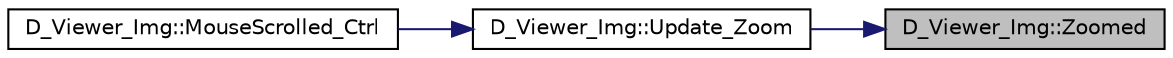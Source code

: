 digraph "D_Viewer_Img::Zoomed"
{
 // LATEX_PDF_SIZE
  edge [fontname="Helvetica",fontsize="10",labelfontname="Helvetica",labelfontsize="10"];
  node [fontname="Helvetica",fontsize="10",shape=record];
  rankdir="RL";
  Node1 [label="D_Viewer_Img::Zoomed",height=0.2,width=0.4,color="black", fillcolor="grey75", style="filled", fontcolor="black",tooltip=" "];
  Node1 -> Node2 [dir="back",color="midnightblue",fontsize="10",style="solid",fontname="Helvetica"];
  Node2 [label="D_Viewer_Img::Update_Zoom",height=0.2,width=0.4,color="black", fillcolor="white", style="filled",URL="$class_d___viewer___img.html#a009ab9541f3892be1f75bb85720beef6",tooltip=" "];
  Node2 -> Node3 [dir="back",color="midnightblue",fontsize="10",style="solid",fontname="Helvetica"];
  Node3 [label="D_Viewer_Img::MouseScrolled_Ctrl",height=0.2,width=0.4,color="black", fillcolor="white", style="filled",URL="$class_d___viewer___img.html#a64b7fb98c3b931d87c17258976a3624a",tooltip=" "];
}
